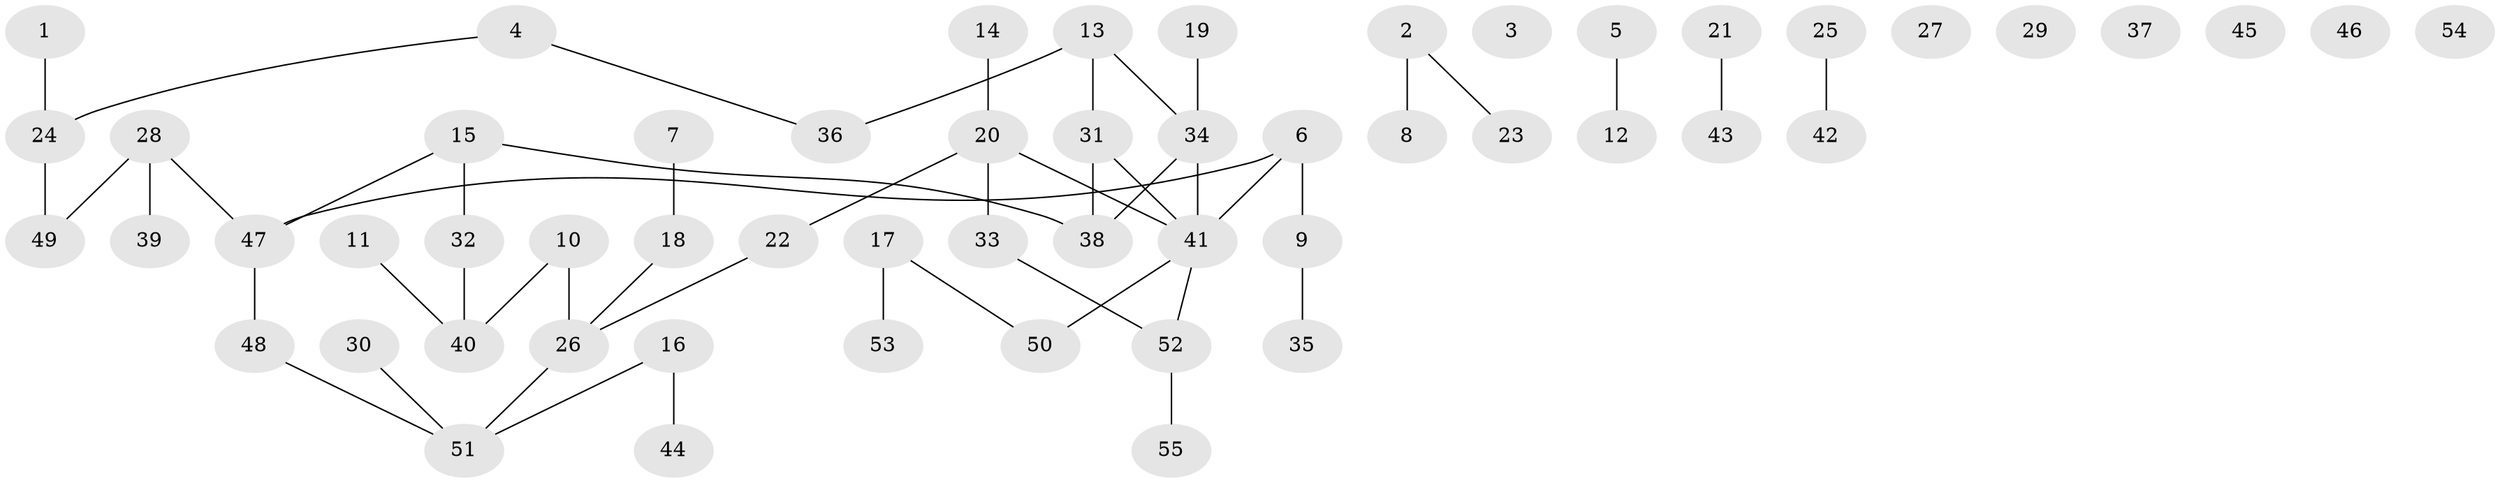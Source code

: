 // Generated by graph-tools (version 1.1) at 2025/00/03/09/25 03:00:53]
// undirected, 55 vertices, 50 edges
graph export_dot {
graph [start="1"]
  node [color=gray90,style=filled];
  1;
  2;
  3;
  4;
  5;
  6;
  7;
  8;
  9;
  10;
  11;
  12;
  13;
  14;
  15;
  16;
  17;
  18;
  19;
  20;
  21;
  22;
  23;
  24;
  25;
  26;
  27;
  28;
  29;
  30;
  31;
  32;
  33;
  34;
  35;
  36;
  37;
  38;
  39;
  40;
  41;
  42;
  43;
  44;
  45;
  46;
  47;
  48;
  49;
  50;
  51;
  52;
  53;
  54;
  55;
  1 -- 24;
  2 -- 8;
  2 -- 23;
  4 -- 24;
  4 -- 36;
  5 -- 12;
  6 -- 9;
  6 -- 41;
  6 -- 47;
  7 -- 18;
  9 -- 35;
  10 -- 26;
  10 -- 40;
  11 -- 40;
  13 -- 31;
  13 -- 34;
  13 -- 36;
  14 -- 20;
  15 -- 32;
  15 -- 38;
  15 -- 47;
  16 -- 44;
  16 -- 51;
  17 -- 50;
  17 -- 53;
  18 -- 26;
  19 -- 34;
  20 -- 22;
  20 -- 33;
  20 -- 41;
  21 -- 43;
  22 -- 26;
  24 -- 49;
  25 -- 42;
  26 -- 51;
  28 -- 39;
  28 -- 47;
  28 -- 49;
  30 -- 51;
  31 -- 38;
  31 -- 41;
  32 -- 40;
  33 -- 52;
  34 -- 38;
  34 -- 41;
  41 -- 50;
  41 -- 52;
  47 -- 48;
  48 -- 51;
  52 -- 55;
}
